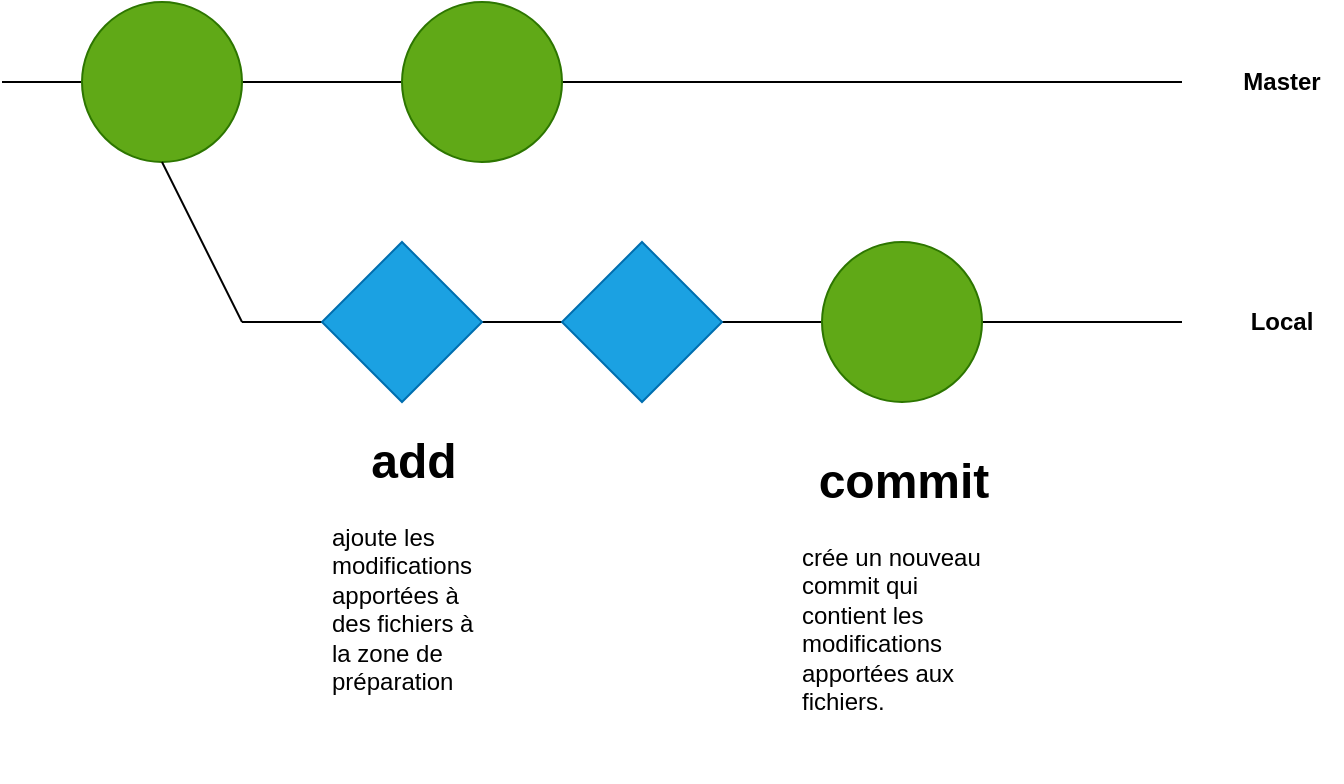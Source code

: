 <mxfile version="20.5.3" type="embed"><diagram id="wkH_lsjn6N1nRvHEFvS2" name="Page-1"><mxGraphModel dx="462" dy="593" grid="1" gridSize="10" guides="1" tooltips="1" connect="1" arrows="1" fold="1" page="1" pageScale="1" pageWidth="850" pageHeight="1100" math="0" shadow="0"><root><mxCell id="0"/><mxCell id="1" parent="0"/><mxCell id="3" value="" style="endArrow=none;html=1;rounded=0;" parent="1" edge="1"><mxGeometry width="50" height="50" relative="1" as="geometry"><mxPoint y="120" as="sourcePoint"/><mxPoint x="590" y="120" as="targetPoint"/></mxGeometry></mxCell><mxCell id="2" value="" style="ellipse;whiteSpace=wrap;html=1;aspect=fixed;fillColor=#60a917;fontColor=#ffffff;strokeColor=#2D7600;" parent="1" vertex="1"><mxGeometry x="40" y="80" width="80" height="80" as="geometry"/></mxCell><mxCell id="6" value="&lt;b&gt;Master&lt;/b&gt;" style="text;html=1;strokeColor=none;fillColor=none;align=center;verticalAlign=middle;whiteSpace=wrap;rounded=0;" parent="1" vertex="1"><mxGeometry x="610" y="105" width="60" height="30" as="geometry"/></mxCell><mxCell id="10" value="" style="group" parent="1" vertex="1" connectable="0"><mxGeometry x="120" y="240" width="470" as="geometry"/></mxCell><mxCell id="7" value="" style="endArrow=none;html=1;rounded=0;exitX=0.5;exitY=1;exitDx=0;exitDy=0;" parent="10" source="2" edge="1"><mxGeometry width="50" height="50" relative="1" as="geometry"><mxPoint x="13.429" y="60" as="sourcePoint"/><mxPoint as="targetPoint"/></mxGeometry></mxCell><mxCell id="8" value="" style="endArrow=none;html=1;rounded=0;" parent="10" edge="1"><mxGeometry width="50" height="50" relative="1" as="geometry"><mxPoint as="sourcePoint"/><mxPoint x="470.0" as="targetPoint"/></mxGeometry></mxCell><mxCell id="11" value="&lt;b&gt;Local&lt;/b&gt;" style="text;html=1;strokeColor=none;fillColor=none;align=center;verticalAlign=middle;whiteSpace=wrap;rounded=0;" parent="1" vertex="1"><mxGeometry x="610" y="225" width="60" height="30" as="geometry"/></mxCell><mxCell id="12" value="" style="ellipse;whiteSpace=wrap;html=1;aspect=fixed;fillColor=#60a917;fontColor=#ffffff;strokeColor=#2D7600;" parent="1" vertex="1"><mxGeometry x="200" y="80" width="80" height="80" as="geometry"/></mxCell><mxCell id="13" value="" style="rhombus;whiteSpace=wrap;html=1;fillColor=#1ba1e2;fontColor=#ffffff;strokeColor=#006EAF;fontStyle=1" parent="1" vertex="1"><mxGeometry x="160" y="200" width="80" height="80" as="geometry"/></mxCell><mxCell id="15" value="&lt;h1 style=&quot;text-align: center;&quot;&gt;add&lt;/h1&gt;&lt;p&gt;&lt;span style=&quot;&quot;&gt;ajoute les modifications apportées à des fichiers à la zone de préparation&lt;/span&gt;&lt;br&gt;&lt;/p&gt;" style="text;html=1;strokeColor=none;fillColor=none;spacing=5;spacingTop=-20;whiteSpace=wrap;overflow=hidden;rounded=0;" parent="1" vertex="1"><mxGeometry x="160" y="290" width="90" height="140" as="geometry"/></mxCell><mxCell id="16" value="" style="rhombus;whiteSpace=wrap;html=1;fillColor=#1ba1e2;fontColor=#ffffff;strokeColor=#006EAF;" vertex="1" parent="1"><mxGeometry x="280" y="200" width="80" height="80" as="geometry"/></mxCell><mxCell id="18" value="" style="ellipse;whiteSpace=wrap;html=1;aspect=fixed;fillColor=#60a917;fontColor=#ffffff;strokeColor=#2D7600;" vertex="1" parent="1"><mxGeometry x="410" y="200" width="80" height="80" as="geometry"/></mxCell><mxCell id="19" value="&lt;h1 style=&quot;text-align: center;&quot;&gt;commit&lt;/h1&gt;&lt;p&gt;&lt;span style=&quot;&quot;&gt;crée un nouveau commit qui contient les modifications apportées aux fichiers. &lt;/span&gt;&lt;br&gt;&lt;/p&gt;" style="text;html=1;strokeColor=none;fillColor=none;spacing=5;spacingTop=-20;whiteSpace=wrap;overflow=hidden;rounded=0;" vertex="1" parent="1"><mxGeometry x="395" y="300" width="110" height="170" as="geometry"/></mxCell></root></mxGraphModel></diagram></mxfile>